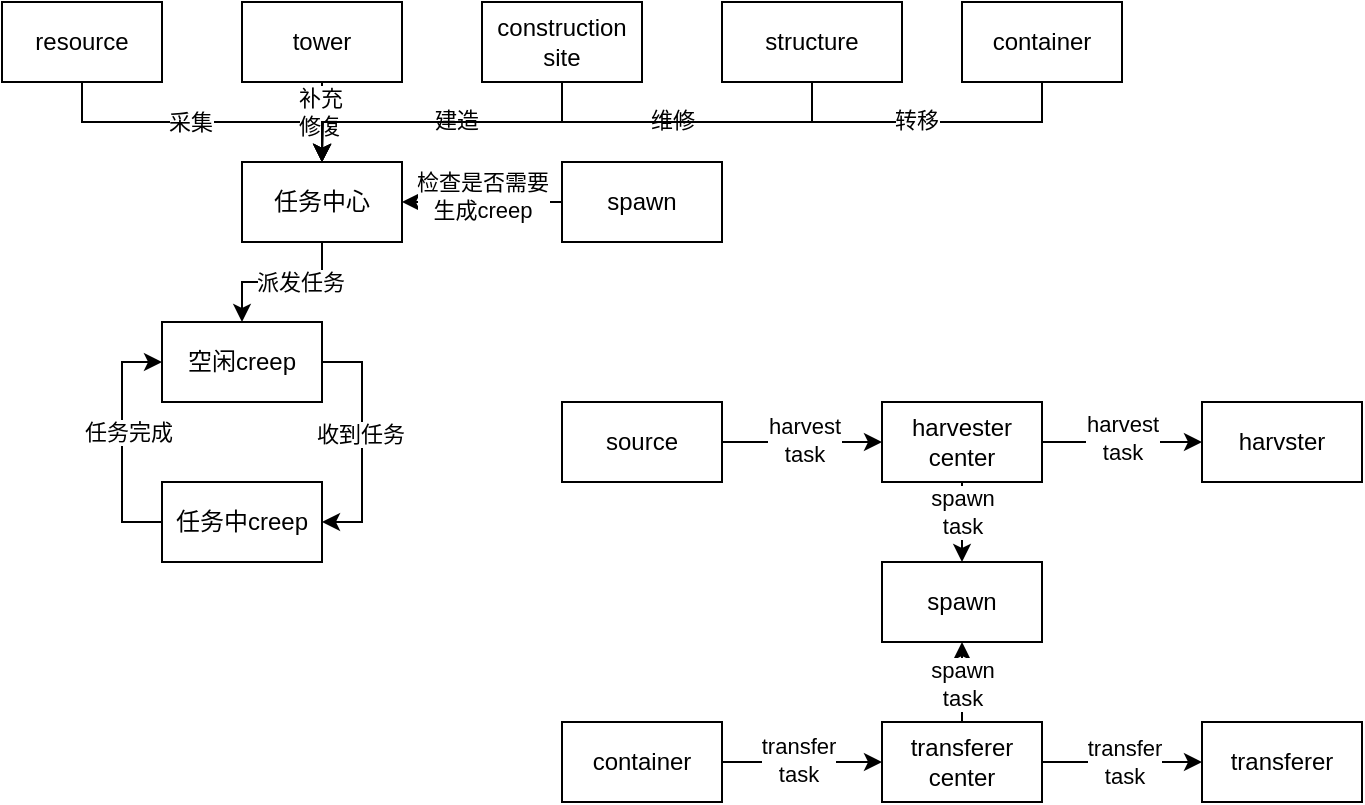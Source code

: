 <mxfile version="13.6.5">
    <diagram id="6hGFLwfOUW9BJ-s0fimq" name="Page-1">
        <mxGraphModel dx="888" dy="459" grid="1" gridSize="10" guides="1" tooltips="1" connect="1" arrows="1" fold="1" page="1" pageScale="1" pageWidth="827" pageHeight="1169" math="0" shadow="0">
            <root>
                <mxCell id="0"/>
                <mxCell id="1" parent="0"/>
                <mxCell id="53" style="edgeStyle=orthogonalEdgeStyle;rounded=0;orthogonalLoop=1;jettySize=auto;html=1;exitX=0.5;exitY=1;exitDx=0;exitDy=0;entryX=0.5;entryY=0;entryDx=0;entryDy=0;" parent="1" source="32" target="48" edge="1">
                    <mxGeometry relative="1" as="geometry"/>
                </mxCell>
                <mxCell id="58" value="派发任务" style="edgeLabel;html=1;align=center;verticalAlign=middle;resizable=0;points=[];" parent="53" vertex="1" connectable="0">
                    <mxGeometry x="-0.504" y="-11" relative="1" as="geometry">
                        <mxPoint x="-11" y="11" as="offset"/>
                    </mxGeometry>
                </mxCell>
                <mxCell id="32" value="任务中心" style="rounded=0;whiteSpace=wrap;html=1;" parent="1" vertex="1">
                    <mxGeometry x="120" y="720" width="80" height="40" as="geometry"/>
                </mxCell>
                <mxCell id="34" style="edgeStyle=orthogonalEdgeStyle;rounded=0;orthogonalLoop=1;jettySize=auto;html=1;exitX=0.5;exitY=1;exitDx=0;exitDy=0;entryX=0.5;entryY=0;entryDx=0;entryDy=0;" parent="1" source="33" target="32" edge="1">
                    <mxGeometry relative="1" as="geometry"/>
                </mxCell>
                <mxCell id="37" value="采集" style="edgeLabel;html=1;align=center;verticalAlign=middle;resizable=0;points=[];" parent="34" vertex="1" connectable="0">
                    <mxGeometry x="-0.075" relative="1" as="geometry">
                        <mxPoint as="offset"/>
                    </mxGeometry>
                </mxCell>
                <mxCell id="33" value="resource" style="rounded=0;whiteSpace=wrap;html=1;" parent="1" vertex="1">
                    <mxGeometry y="640" width="80" height="40" as="geometry"/>
                </mxCell>
                <mxCell id="36" style="edgeStyle=orthogonalEdgeStyle;rounded=0;orthogonalLoop=1;jettySize=auto;html=1;exitX=0.5;exitY=1;exitDx=0;exitDy=0;" parent="1" source="35" edge="1">
                    <mxGeometry relative="1" as="geometry">
                        <mxPoint x="160" y="720" as="targetPoint"/>
                    </mxGeometry>
                </mxCell>
                <mxCell id="38" value="补充&lt;br&gt;修复" style="edgeLabel;html=1;align=center;verticalAlign=middle;resizable=0;points=[];" parent="36" vertex="1" connectable="0">
                    <mxGeometry x="-0.25" y="-1" relative="1" as="geometry">
                        <mxPoint as="offset"/>
                    </mxGeometry>
                </mxCell>
                <mxCell id="35" value="tower" style="rounded=0;whiteSpace=wrap;html=1;" parent="1" vertex="1">
                    <mxGeometry x="120" y="640" width="80" height="40" as="geometry"/>
                </mxCell>
                <mxCell id="40" style="edgeStyle=orthogonalEdgeStyle;rounded=0;orthogonalLoop=1;jettySize=auto;html=1;exitX=0.5;exitY=1;exitDx=0;exitDy=0;" parent="1" source="39" edge="1">
                    <mxGeometry relative="1" as="geometry">
                        <mxPoint x="160" y="720" as="targetPoint"/>
                    </mxGeometry>
                </mxCell>
                <mxCell id="41" value="建造" style="edgeLabel;html=1;align=center;verticalAlign=middle;resizable=0;points=[];" parent="40" vertex="1" connectable="0">
                    <mxGeometry x="-0.087" y="-1" relative="1" as="geometry">
                        <mxPoint as="offset"/>
                    </mxGeometry>
                </mxCell>
                <mxCell id="39" value="construction&lt;br&gt;site" style="rounded=0;whiteSpace=wrap;html=1;" parent="1" vertex="1">
                    <mxGeometry x="240" y="640" width="80" height="40" as="geometry"/>
                </mxCell>
                <mxCell id="43" style="edgeStyle=orthogonalEdgeStyle;rounded=0;orthogonalLoop=1;jettySize=auto;html=1;exitX=0.5;exitY=1;exitDx=0;exitDy=0;entryX=0.5;entryY=0;entryDx=0;entryDy=0;" parent="1" source="42" target="32" edge="1">
                    <mxGeometry relative="1" as="geometry"/>
                </mxCell>
                <mxCell id="44" value="维修" style="edgeLabel;html=1;align=center;verticalAlign=middle;resizable=0;points=[];" parent="43" vertex="1" connectable="0">
                    <mxGeometry x="-0.368" y="-1" relative="1" as="geometry">
                        <mxPoint as="offset"/>
                    </mxGeometry>
                </mxCell>
                <mxCell id="42" value="structure" style="rounded=0;whiteSpace=wrap;html=1;" parent="1" vertex="1">
                    <mxGeometry x="360" y="640" width="90" height="40" as="geometry"/>
                </mxCell>
                <mxCell id="46" style="edgeStyle=orthogonalEdgeStyle;rounded=0;orthogonalLoop=1;jettySize=auto;html=1;exitX=0.5;exitY=1;exitDx=0;exitDy=0;entryX=0.5;entryY=0;entryDx=0;entryDy=0;" parent="1" source="45" target="32" edge="1">
                    <mxGeometry relative="1" as="geometry"/>
                </mxCell>
                <mxCell id="47" value="转移" style="edgeLabel;html=1;align=center;verticalAlign=middle;resizable=0;points=[];" parent="46" vertex="1" connectable="0">
                    <mxGeometry x="-0.583" y="-1" relative="1" as="geometry">
                        <mxPoint as="offset"/>
                    </mxGeometry>
                </mxCell>
                <mxCell id="45" value="container" style="rounded=0;whiteSpace=wrap;html=1;" parent="1" vertex="1">
                    <mxGeometry x="480" y="640" width="80" height="40" as="geometry"/>
                </mxCell>
                <mxCell id="59" style="edgeStyle=orthogonalEdgeStyle;rounded=0;orthogonalLoop=1;jettySize=auto;html=1;exitX=1;exitY=0.5;exitDx=0;exitDy=0;entryX=1;entryY=0.5;entryDx=0;entryDy=0;" parent="1" source="48" target="54" edge="1">
                    <mxGeometry relative="1" as="geometry"/>
                </mxCell>
                <mxCell id="60" value="收到任务" style="edgeLabel;html=1;align=center;verticalAlign=middle;resizable=0;points=[];" parent="59" vertex="1" connectable="0">
                    <mxGeometry x="-0.069" y="-1" relative="1" as="geometry">
                        <mxPoint as="offset"/>
                    </mxGeometry>
                </mxCell>
                <mxCell id="48" value="空闲creep" style="rounded=0;whiteSpace=wrap;html=1;" parent="1" vertex="1">
                    <mxGeometry x="80" y="800" width="80" height="40" as="geometry"/>
                </mxCell>
                <mxCell id="51" style="edgeStyle=orthogonalEdgeStyle;rounded=0;orthogonalLoop=1;jettySize=auto;html=1;exitX=0;exitY=0.5;exitDx=0;exitDy=0;entryX=1;entryY=0.5;entryDx=0;entryDy=0;" parent="1" source="50" target="32" edge="1">
                    <mxGeometry relative="1" as="geometry"/>
                </mxCell>
                <mxCell id="52" value="检查是否需要&lt;br&gt;生成creep" style="edgeLabel;html=1;align=center;verticalAlign=middle;resizable=0;points=[];" parent="51" vertex="1" connectable="0">
                    <mxGeometry x="0.013" y="-3" relative="1" as="geometry">
                        <mxPoint as="offset"/>
                    </mxGeometry>
                </mxCell>
                <mxCell id="50" value="spawn" style="rounded=0;whiteSpace=wrap;html=1;" parent="1" vertex="1">
                    <mxGeometry x="280" y="720" width="80" height="40" as="geometry"/>
                </mxCell>
                <mxCell id="56" style="edgeStyle=orthogonalEdgeStyle;rounded=0;orthogonalLoop=1;jettySize=auto;html=1;exitX=0;exitY=0.5;exitDx=0;exitDy=0;entryX=0;entryY=0.5;entryDx=0;entryDy=0;" parent="1" source="54" target="48" edge="1">
                    <mxGeometry relative="1" as="geometry"/>
                </mxCell>
                <mxCell id="57" value="任务完成" style="edgeLabel;html=1;align=center;verticalAlign=middle;resizable=0;points=[];" parent="56" vertex="1" connectable="0">
                    <mxGeometry x="0.086" y="-3" relative="1" as="geometry">
                        <mxPoint as="offset"/>
                    </mxGeometry>
                </mxCell>
                <mxCell id="54" value="任务中creep" style="rounded=0;whiteSpace=wrap;html=1;" parent="1" vertex="1">
                    <mxGeometry x="80" y="880" width="80" height="40" as="geometry"/>
                </mxCell>
                <mxCell id="62" style="edgeStyle=orthogonalEdgeStyle;rounded=0;orthogonalLoop=1;jettySize=auto;html=1;exitX=1;exitY=0.5;exitDx=0;exitDy=0;" edge="1" parent="1" source="61" target="63">
                    <mxGeometry relative="1" as="geometry">
                        <mxPoint x="440" y="860" as="targetPoint"/>
                    </mxGeometry>
                </mxCell>
                <mxCell id="65" value="harvest&lt;br&gt;task" style="edgeLabel;html=1;align=center;verticalAlign=middle;resizable=0;points=[];" vertex="1" connectable="0" parent="62">
                    <mxGeometry x="0.025" y="1" relative="1" as="geometry">
                        <mxPoint as="offset"/>
                    </mxGeometry>
                </mxCell>
                <mxCell id="61" value="source" style="rounded=0;whiteSpace=wrap;html=1;" vertex="1" parent="1">
                    <mxGeometry x="280" y="840" width="80" height="40" as="geometry"/>
                </mxCell>
                <mxCell id="67" style="edgeStyle=orthogonalEdgeStyle;rounded=0;orthogonalLoop=1;jettySize=auto;html=1;exitX=0.5;exitY=1;exitDx=0;exitDy=0;entryX=0.5;entryY=0;entryDx=0;entryDy=0;" edge="1" parent="1" source="63" target="66">
                    <mxGeometry relative="1" as="geometry"/>
                </mxCell>
                <mxCell id="68" value="spawn&lt;br&gt;task" style="edgeLabel;html=1;align=center;verticalAlign=middle;resizable=0;points=[];" vertex="1" connectable="0" parent="67">
                    <mxGeometry x="-0.25" relative="1" as="geometry">
                        <mxPoint as="offset"/>
                    </mxGeometry>
                </mxCell>
                <mxCell id="70" style="edgeStyle=orthogonalEdgeStyle;rounded=0;orthogonalLoop=1;jettySize=auto;html=1;exitX=1;exitY=0.5;exitDx=0;exitDy=0;entryX=0;entryY=0.5;entryDx=0;entryDy=0;" edge="1" parent="1" source="63" target="69">
                    <mxGeometry relative="1" as="geometry"/>
                </mxCell>
                <mxCell id="71" value="harvest&lt;br&gt;task" style="edgeLabel;html=1;align=center;verticalAlign=middle;resizable=0;points=[];" vertex="1" connectable="0" parent="70">
                    <mxGeometry x="-0.017" y="2" relative="1" as="geometry">
                        <mxPoint as="offset"/>
                    </mxGeometry>
                </mxCell>
                <mxCell id="63" value="harvester&lt;br&gt;center" style="rounded=0;whiteSpace=wrap;html=1;" vertex="1" parent="1">
                    <mxGeometry x="440" y="840" width="80" height="40" as="geometry"/>
                </mxCell>
                <mxCell id="66" value="spawn" style="rounded=0;whiteSpace=wrap;html=1;" vertex="1" parent="1">
                    <mxGeometry x="440" y="920" width="80" height="40" as="geometry"/>
                </mxCell>
                <mxCell id="69" value="harvster" style="rounded=0;whiteSpace=wrap;html=1;" vertex="1" parent="1">
                    <mxGeometry x="600" y="840" width="80" height="40" as="geometry"/>
                </mxCell>
                <mxCell id="73" style="edgeStyle=orthogonalEdgeStyle;rounded=0;orthogonalLoop=1;jettySize=auto;html=1;exitX=1;exitY=0.5;exitDx=0;exitDy=0;" edge="1" parent="1" source="72" target="74">
                    <mxGeometry relative="1" as="geometry">
                        <mxPoint x="440" y="1020" as="targetPoint"/>
                    </mxGeometry>
                </mxCell>
                <mxCell id="79" value="transfer&lt;br&gt;task" style="edgeLabel;html=1;align=center;verticalAlign=middle;resizable=0;points=[];" vertex="1" connectable="0" parent="73">
                    <mxGeometry x="-0.05" y="1" relative="1" as="geometry">
                        <mxPoint as="offset"/>
                    </mxGeometry>
                </mxCell>
                <mxCell id="72" value="container" style="rounded=0;whiteSpace=wrap;html=1;" vertex="1" parent="1">
                    <mxGeometry x="280" y="1000" width="80" height="40" as="geometry"/>
                </mxCell>
                <mxCell id="76" style="edgeStyle=orthogonalEdgeStyle;rounded=0;orthogonalLoop=1;jettySize=auto;html=1;exitX=1;exitY=0.5;exitDx=0;exitDy=0;entryX=0;entryY=0.5;entryDx=0;entryDy=0;" edge="1" parent="1" source="74" target="75">
                    <mxGeometry relative="1" as="geometry"/>
                </mxCell>
                <mxCell id="81" value="transfer&lt;br&gt;task" style="edgeLabel;html=1;align=center;verticalAlign=middle;resizable=0;points=[];" vertex="1" connectable="0" parent="76">
                    <mxGeometry x="0.025" relative="1" as="geometry">
                        <mxPoint as="offset"/>
                    </mxGeometry>
                </mxCell>
                <mxCell id="77" style="edgeStyle=orthogonalEdgeStyle;rounded=0;orthogonalLoop=1;jettySize=auto;html=1;exitX=0.5;exitY=0;exitDx=0;exitDy=0;entryX=0.5;entryY=1;entryDx=0;entryDy=0;" edge="1" parent="1" source="74" target="66">
                    <mxGeometry relative="1" as="geometry"/>
                </mxCell>
                <mxCell id="78" value="spawn&lt;br&gt;task" style="edgeLabel;html=1;align=center;verticalAlign=middle;resizable=0;points=[];" vertex="1" connectable="0" parent="77">
                    <mxGeometry x="-0.05" relative="1" as="geometry">
                        <mxPoint as="offset"/>
                    </mxGeometry>
                </mxCell>
                <mxCell id="74" value="transferer&lt;br&gt;center" style="rounded=0;whiteSpace=wrap;html=1;" vertex="1" parent="1">
                    <mxGeometry x="440" y="1000" width="80" height="40" as="geometry"/>
                </mxCell>
                <mxCell id="75" value="transferer" style="rounded=0;whiteSpace=wrap;html=1;" vertex="1" parent="1">
                    <mxGeometry x="600" y="1000" width="80" height="40" as="geometry"/>
                </mxCell>
            </root>
        </mxGraphModel>
    </diagram>
</mxfile>